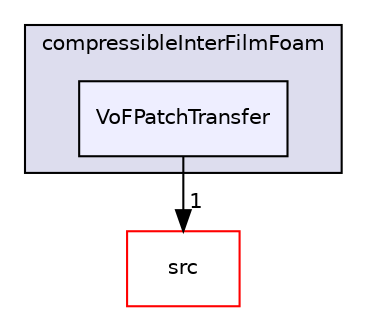 digraph "applications/solvers/multiphase/compressibleInterFoam/compressibleInterFilmFoam/VoFPatchTransfer" {
  bgcolor=transparent;
  compound=true
  node [ fontsize="10", fontname="Helvetica"];
  edge [ labelfontsize="10", labelfontname="Helvetica"];
  subgraph clusterdir_75b9f74adb163bfb4b9c016bd690a11e {
    graph [ bgcolor="#ddddee", pencolor="black", label="compressibleInterFilmFoam" fontname="Helvetica", fontsize="10", URL="dir_75b9f74adb163bfb4b9c016bd690a11e.html"]
  dir_078378890385ca1fa59ac2d8b50246ef [shape=box, label="VoFPatchTransfer", style="filled", fillcolor="#eeeeff", pencolor="black", URL="dir_078378890385ca1fa59ac2d8b50246ef.html"];
  }
  dir_68267d1309a1af8e8297ef4c3efbcdba [shape=box label="src" color="red" URL="dir_68267d1309a1af8e8297ef4c3efbcdba.html"];
  dir_078378890385ca1fa59ac2d8b50246ef->dir_68267d1309a1af8e8297ef4c3efbcdba [headlabel="1", labeldistance=1.5 headhref="dir_000167_000499.html"];
}
